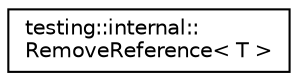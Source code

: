 digraph "Graphical Class Hierarchy"
{
  edge [fontname="Helvetica",fontsize="10",labelfontname="Helvetica",labelfontsize="10"];
  node [fontname="Helvetica",fontsize="10",shape=record];
  rankdir="LR";
  Node1 [label="testing::internal::\lRemoveReference\< T \>",height=0.2,width=0.4,color="black", fillcolor="white", style="filled",URL="$structtesting_1_1internal_1_1_remove_reference.html"];
}
